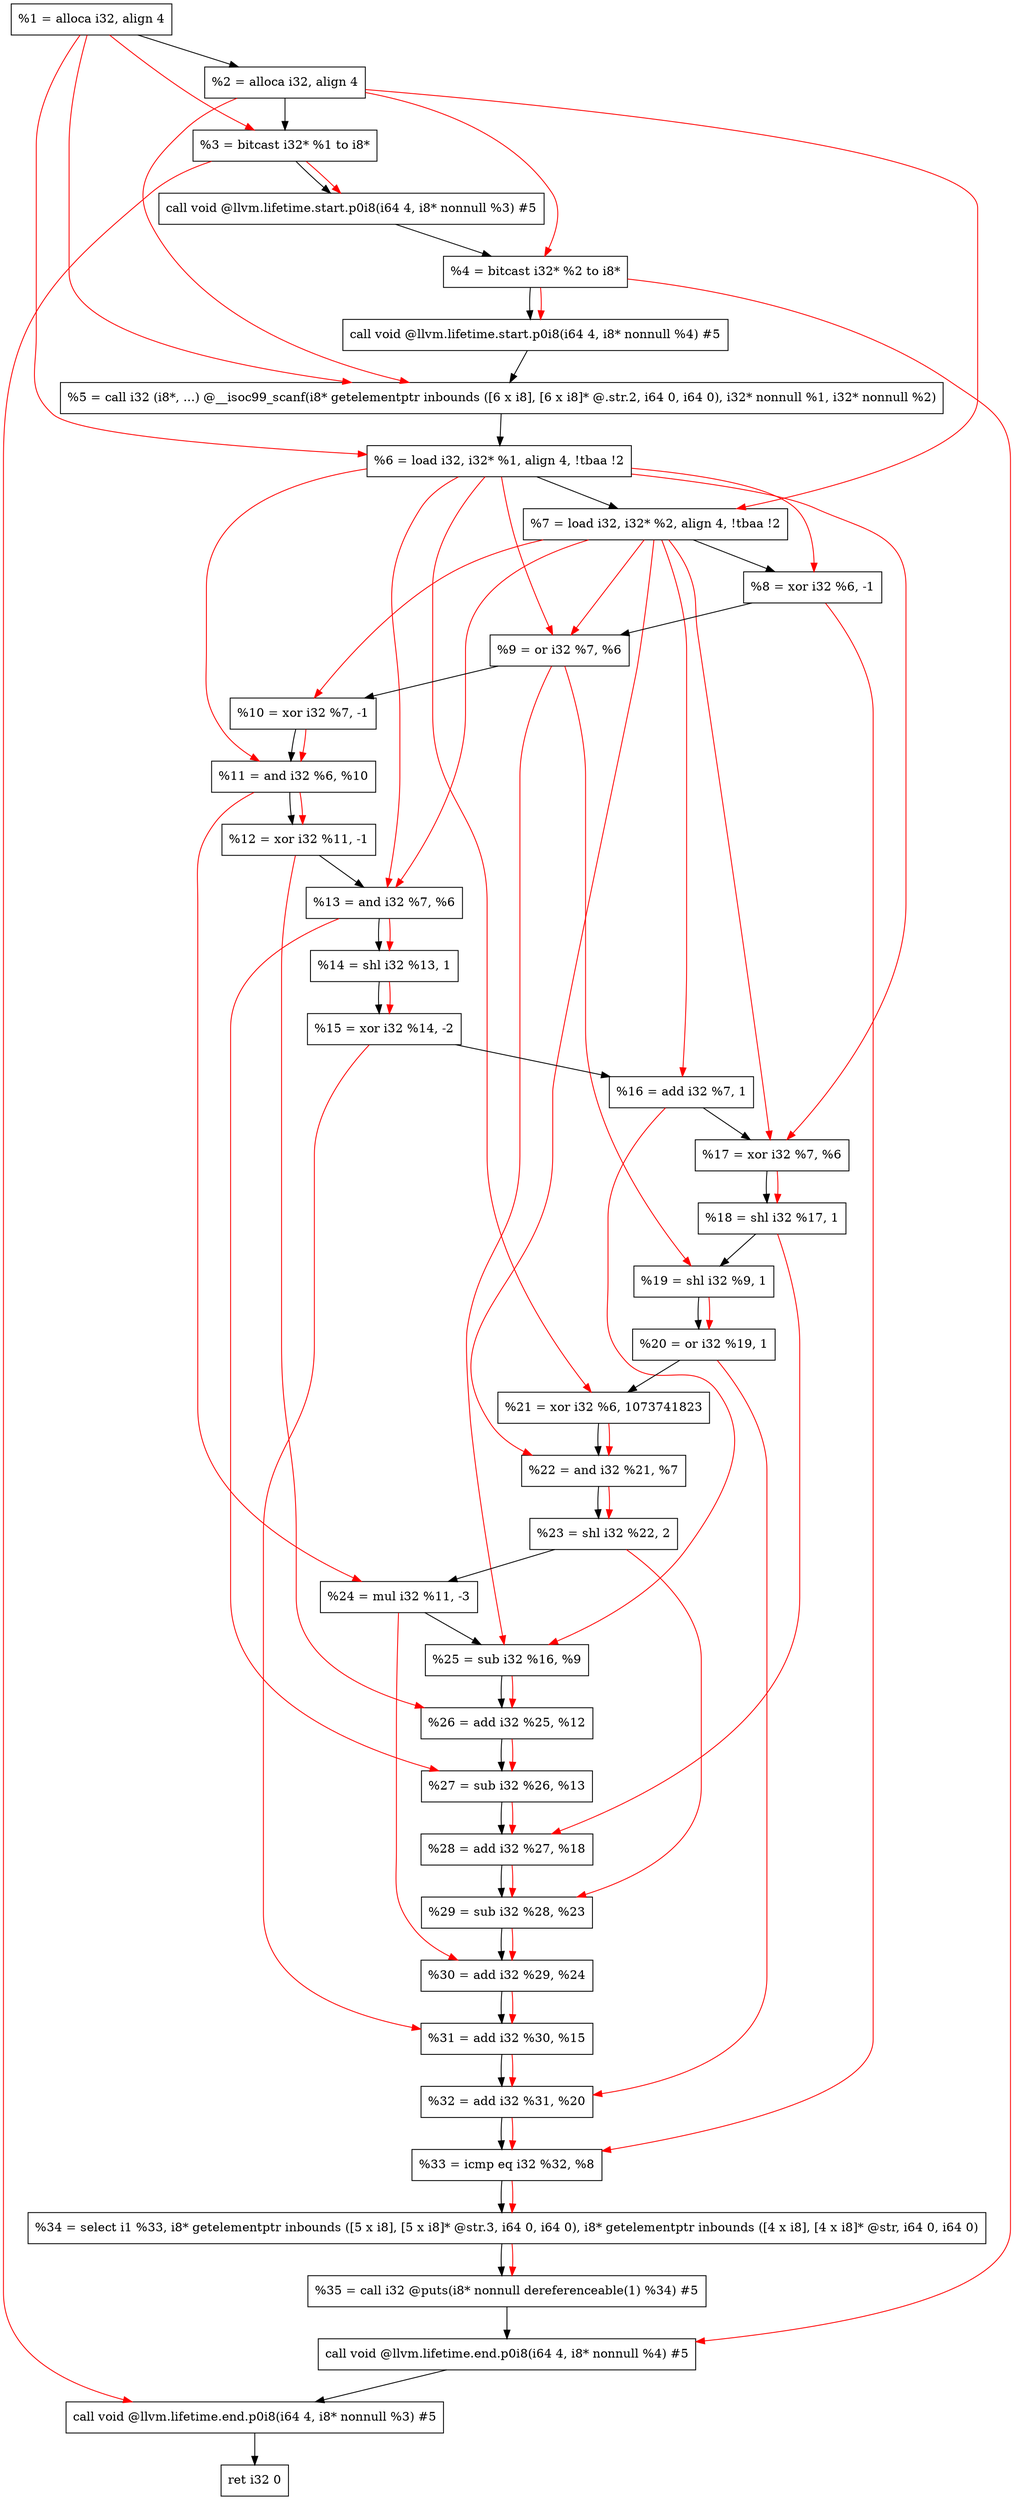digraph "DFG for'main' function" {
	Node0x2293ea8[shape=record, label="  %1 = alloca i32, align 4"];
	Node0x2293f28[shape=record, label="  %2 = alloca i32, align 4"];
	Node0x2293fb8[shape=record, label="  %3 = bitcast i32* %1 to i8*"];
	Node0x2294418[shape=record, label="  call void @llvm.lifetime.start.p0i8(i64 4, i8* nonnull %3) #5"];
	Node0x22944f8[shape=record, label="  %4 = bitcast i32* %2 to i8*"];
	Node0x2294618[shape=record, label="  call void @llvm.lifetime.start.p0i8(i64 4, i8* nonnull %4) #5"];
	Node0x2294850[shape=record, label="  %5 = call i32 (i8*, ...) @__isoc99_scanf(i8* getelementptr inbounds ([6 x i8], [6 x i8]* @.str.2, i64 0, i64 0), i32* nonnull %1, i32* nonnull %2)"];
	Node0x2294908[shape=record, label="  %6 = load i32, i32* %1, align 4, !tbaa !2"];
	Node0x2295878[shape=record, label="  %7 = load i32, i32* %2, align 4, !tbaa !2"];
	Node0x2295f00[shape=record, label="  %8 = xor i32 %6, -1"];
	Node0x2295f70[shape=record, label="  %9 = or i32 %7, %6"];
	Node0x2295fe0[shape=record, label="  %10 = xor i32 %7, -1"];
	Node0x2296050[shape=record, label="  %11 = and i32 %6, %10"];
	Node0x22960c0[shape=record, label="  %12 = xor i32 %11, -1"];
	Node0x2296130[shape=record, label="  %13 = and i32 %7, %6"];
	Node0x22961a0[shape=record, label="  %14 = shl i32 %13, 1"];
	Node0x2296210[shape=record, label="  %15 = xor i32 %14, -2"];
	Node0x2296280[shape=record, label="  %16 = add i32 %7, 1"];
	Node0x22962f0[shape=record, label="  %17 = xor i32 %7, %6"];
	Node0x2296360[shape=record, label="  %18 = shl i32 %17, 1"];
	Node0x22963d0[shape=record, label="  %19 = shl i32 %9, 1"];
	Node0x2296440[shape=record, label="  %20 = or i32 %19, 1"];
	Node0x22964b0[shape=record, label="  %21 = xor i32 %6, 1073741823"];
	Node0x2296520[shape=record, label="  %22 = and i32 %21, %7"];
	Node0x2296590[shape=record, label="  %23 = shl i32 %22, 2"];
	Node0x2296600[shape=record, label="  %24 = mul i32 %11, -3"];
	Node0x2296670[shape=record, label="  %25 = sub i32 %16, %9"];
	Node0x22966e0[shape=record, label="  %26 = add i32 %25, %12"];
	Node0x2296750[shape=record, label="  %27 = sub i32 %26, %13"];
	Node0x22967c0[shape=record, label="  %28 = add i32 %27, %18"];
	Node0x2296830[shape=record, label="  %29 = sub i32 %28, %23"];
	Node0x22968a0[shape=record, label="  %30 = add i32 %29, %24"];
	Node0x2296910[shape=record, label="  %31 = add i32 %30, %15"];
	Node0x2296980[shape=record, label="  %32 = add i32 %31, %20"];
	Node0x2296c00[shape=record, label="  %33 = icmp eq i32 %32, %8"];
	Node0x22349d8[shape=record, label="  %34 = select i1 %33, i8* getelementptr inbounds ([5 x i8], [5 x i8]* @str.3, i64 0, i64 0), i8* getelementptr inbounds ([4 x i8], [4 x i8]* @str, i64 0, i64 0)"];
	Node0x2296c90[shape=record, label="  %35 = call i32 @puts(i8* nonnull dereferenceable(1) %34) #5"];
	Node0x2296ee8[shape=record, label="  call void @llvm.lifetime.end.p0i8(i64 4, i8* nonnull %4) #5"];
	Node0x2297048[shape=record, label="  call void @llvm.lifetime.end.p0i8(i64 4, i8* nonnull %3) #5"];
	Node0x2297108[shape=record, label="  ret i32 0"];
	Node0x2293ea8 -> Node0x2293f28;
	Node0x2293f28 -> Node0x2293fb8;
	Node0x2293fb8 -> Node0x2294418;
	Node0x2294418 -> Node0x22944f8;
	Node0x22944f8 -> Node0x2294618;
	Node0x2294618 -> Node0x2294850;
	Node0x2294850 -> Node0x2294908;
	Node0x2294908 -> Node0x2295878;
	Node0x2295878 -> Node0x2295f00;
	Node0x2295f00 -> Node0x2295f70;
	Node0x2295f70 -> Node0x2295fe0;
	Node0x2295fe0 -> Node0x2296050;
	Node0x2296050 -> Node0x22960c0;
	Node0x22960c0 -> Node0x2296130;
	Node0x2296130 -> Node0x22961a0;
	Node0x22961a0 -> Node0x2296210;
	Node0x2296210 -> Node0x2296280;
	Node0x2296280 -> Node0x22962f0;
	Node0x22962f0 -> Node0x2296360;
	Node0x2296360 -> Node0x22963d0;
	Node0x22963d0 -> Node0x2296440;
	Node0x2296440 -> Node0x22964b0;
	Node0x22964b0 -> Node0x2296520;
	Node0x2296520 -> Node0x2296590;
	Node0x2296590 -> Node0x2296600;
	Node0x2296600 -> Node0x2296670;
	Node0x2296670 -> Node0x22966e0;
	Node0x22966e0 -> Node0x2296750;
	Node0x2296750 -> Node0x22967c0;
	Node0x22967c0 -> Node0x2296830;
	Node0x2296830 -> Node0x22968a0;
	Node0x22968a0 -> Node0x2296910;
	Node0x2296910 -> Node0x2296980;
	Node0x2296980 -> Node0x2296c00;
	Node0x2296c00 -> Node0x22349d8;
	Node0x22349d8 -> Node0x2296c90;
	Node0x2296c90 -> Node0x2296ee8;
	Node0x2296ee8 -> Node0x2297048;
	Node0x2297048 -> Node0x2297108;
edge [color=red]
	Node0x2293ea8 -> Node0x2293fb8;
	Node0x2293fb8 -> Node0x2294418;
	Node0x2293f28 -> Node0x22944f8;
	Node0x22944f8 -> Node0x2294618;
	Node0x2293ea8 -> Node0x2294850;
	Node0x2293f28 -> Node0x2294850;
	Node0x2293ea8 -> Node0x2294908;
	Node0x2293f28 -> Node0x2295878;
	Node0x2294908 -> Node0x2295f00;
	Node0x2295878 -> Node0x2295f70;
	Node0x2294908 -> Node0x2295f70;
	Node0x2295878 -> Node0x2295fe0;
	Node0x2294908 -> Node0x2296050;
	Node0x2295fe0 -> Node0x2296050;
	Node0x2296050 -> Node0x22960c0;
	Node0x2295878 -> Node0x2296130;
	Node0x2294908 -> Node0x2296130;
	Node0x2296130 -> Node0x22961a0;
	Node0x22961a0 -> Node0x2296210;
	Node0x2295878 -> Node0x2296280;
	Node0x2295878 -> Node0x22962f0;
	Node0x2294908 -> Node0x22962f0;
	Node0x22962f0 -> Node0x2296360;
	Node0x2295f70 -> Node0x22963d0;
	Node0x22963d0 -> Node0x2296440;
	Node0x2294908 -> Node0x22964b0;
	Node0x22964b0 -> Node0x2296520;
	Node0x2295878 -> Node0x2296520;
	Node0x2296520 -> Node0x2296590;
	Node0x2296050 -> Node0x2296600;
	Node0x2296280 -> Node0x2296670;
	Node0x2295f70 -> Node0x2296670;
	Node0x2296670 -> Node0x22966e0;
	Node0x22960c0 -> Node0x22966e0;
	Node0x22966e0 -> Node0x2296750;
	Node0x2296130 -> Node0x2296750;
	Node0x2296750 -> Node0x22967c0;
	Node0x2296360 -> Node0x22967c0;
	Node0x22967c0 -> Node0x2296830;
	Node0x2296590 -> Node0x2296830;
	Node0x2296830 -> Node0x22968a0;
	Node0x2296600 -> Node0x22968a0;
	Node0x22968a0 -> Node0x2296910;
	Node0x2296210 -> Node0x2296910;
	Node0x2296910 -> Node0x2296980;
	Node0x2296440 -> Node0x2296980;
	Node0x2296980 -> Node0x2296c00;
	Node0x2295f00 -> Node0x2296c00;
	Node0x2296c00 -> Node0x22349d8;
	Node0x22349d8 -> Node0x2296c90;
	Node0x22944f8 -> Node0x2296ee8;
	Node0x2293fb8 -> Node0x2297048;
}
